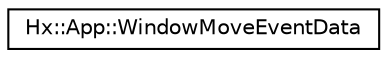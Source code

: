 digraph "Graphical Class Hierarchy"
{
  edge [fontname="Helvetica",fontsize="10",labelfontname="Helvetica",labelfontsize="10"];
  node [fontname="Helvetica",fontsize="10",shape=record];
  rankdir="LR";
  Node0 [label="Hx::App::WindowMoveEventData",height=0.2,width=0.4,color="black", fillcolor="white", style="filled",URL="$structHx_1_1App_1_1WindowMoveEventData.html"];
}
